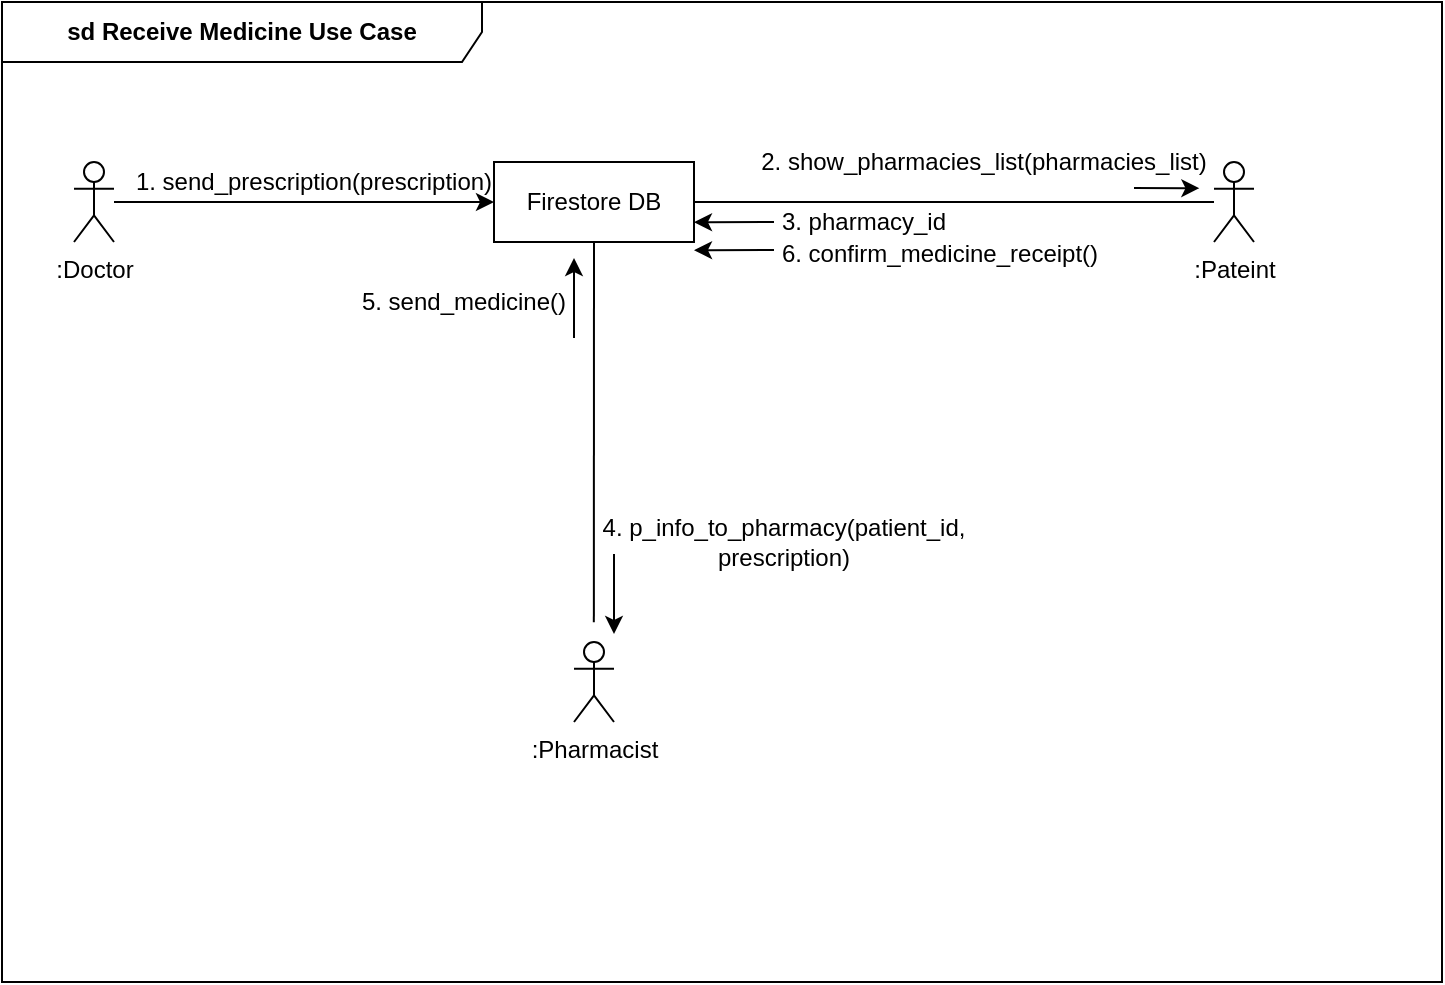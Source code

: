 <mxfile version="14.0.3" type="device"><diagram id="RUXSRUQdGxA46wRGFTln" name="Page-1"><mxGraphModel dx="1422" dy="794" grid="1" gridSize="10" guides="1" tooltips="1" connect="1" arrows="1" fold="1" page="1" pageScale="1" pageWidth="827" pageHeight="1169" math="0" shadow="0"><root><mxCell id="0"/><mxCell id="1" parent="0"/><mxCell id="hBMPDSYvWw2sXOyvzfEy-1" value="&lt;b&gt;sd Receive Medicine Use Case&lt;/b&gt;" style="shape=umlFrame;whiteSpace=wrap;html=1;fillColor=#FFFFFF;align=center;width=240;height=30;" vertex="1" parent="1"><mxGeometry x="54" y="40" width="720" height="490" as="geometry"/></mxCell><mxCell id="hBMPDSYvWw2sXOyvzfEy-2" value=":Doctor" style="shape=umlActor;verticalLabelPosition=bottom;verticalAlign=top;html=1;outlineConnect=0;fillColor=#FFFFFF;align=center;" vertex="1" parent="1"><mxGeometry x="90" y="120" width="20" height="40" as="geometry"/></mxCell><mxCell id="hBMPDSYvWw2sXOyvzfEy-3" value=":Pateint" style="shape=umlActor;verticalLabelPosition=bottom;verticalAlign=top;html=1;outlineConnect=0;fillColor=#FFFFFF;align=center;" vertex="1" parent="1"><mxGeometry x="660" y="120" width="20" height="40" as="geometry"/></mxCell><mxCell id="hBMPDSYvWw2sXOyvzfEy-4" value="Firestore DB" style="rounded=0;whiteSpace=wrap;html=1;fillColor=#FFFFFF;align=center;" vertex="1" parent="1"><mxGeometry x="300" y="120" width="100" height="40" as="geometry"/></mxCell><mxCell id="hBMPDSYvWw2sXOyvzfEy-5" value="" style="endArrow=classic;html=1;strokeWidth=1;align=center;entryX=0;entryY=0.5;entryDx=0;entryDy=0;" edge="1" parent="1" source="hBMPDSYvWw2sXOyvzfEy-2" target="hBMPDSYvWw2sXOyvzfEy-4"><mxGeometry width="50" height="50" relative="1" as="geometry"><mxPoint x="160" y="140" as="sourcePoint"/><mxPoint x="330" y="240" as="targetPoint"/></mxGeometry></mxCell><mxCell id="hBMPDSYvWw2sXOyvzfEy-6" value="1. send_prescription(prescription)" style="text;html=1;strokeColor=none;fillColor=none;align=center;verticalAlign=middle;whiteSpace=wrap;rounded=0;" vertex="1" parent="1"><mxGeometry x="100" y="120" width="220" height="20" as="geometry"/></mxCell><mxCell id="hBMPDSYvWw2sXOyvzfEy-7" value="" style="endArrow=none;html=1;strokeWidth=1;align=center;" edge="1" parent="1" target="hBMPDSYvWw2sXOyvzfEy-3"><mxGeometry width="50" height="50" relative="1" as="geometry"><mxPoint x="400" y="140" as="sourcePoint"/><mxPoint x="470" y="230" as="targetPoint"/></mxGeometry></mxCell><mxCell id="hBMPDSYvWw2sXOyvzfEy-8" value="" style="endArrow=classic;html=1;strokeWidth=1;align=center;entryX=0.619;entryY=0.49;entryDx=0;entryDy=0;entryPerimeter=0;" edge="1" parent="1"><mxGeometry width="50" height="50" relative="1" as="geometry"><mxPoint x="620" y="133" as="sourcePoint"/><mxPoint x="652.68" y="133.1" as="targetPoint"/></mxGeometry></mxCell><mxCell id="hBMPDSYvWw2sXOyvzfEy-9" value="2. show_pharmacies_list(pharmacies_list)" style="text;html=1;strokeColor=none;fillColor=none;align=center;verticalAlign=middle;whiteSpace=wrap;rounded=0;" vertex="1" parent="1"><mxGeometry x="430" y="110" width="230" height="20" as="geometry"/></mxCell><mxCell id="hBMPDSYvWw2sXOyvzfEy-10" value="3. pharmacy_id" style="text;html=1;strokeColor=none;fillColor=none;align=center;verticalAlign=middle;whiteSpace=wrap;rounded=0;" vertex="1" parent="1"><mxGeometry x="440" y="140" width="90" height="20" as="geometry"/></mxCell><mxCell id="hBMPDSYvWw2sXOyvzfEy-11" value="" style="endArrow=classic;html=1;strokeWidth=1;align=center;entryX=0.619;entryY=0.49;entryDx=0;entryDy=0;entryPerimeter=0;" edge="1" parent="1"><mxGeometry width="50" height="50" relative="1" as="geometry"><mxPoint x="440" y="150" as="sourcePoint"/><mxPoint x="400" y="150.1" as="targetPoint"/></mxGeometry></mxCell><mxCell id="hBMPDSYvWw2sXOyvzfEy-12" value=":Pharmacist" style="shape=umlActor;verticalLabelPosition=bottom;verticalAlign=top;html=1;outlineConnect=0;fillColor=#FFFFFF;align=center;" vertex="1" parent="1"><mxGeometry x="340" y="360" width="20" height="40" as="geometry"/></mxCell><mxCell id="hBMPDSYvWw2sXOyvzfEy-13" value="" style="endArrow=none;html=1;exitX=0.411;exitY=0.633;exitDx=0;exitDy=0;exitPerimeter=0;entryX=0.5;entryY=1;entryDx=0;entryDy=0;" edge="1" parent="1" source="hBMPDSYvWw2sXOyvzfEy-1" target="hBMPDSYvWw2sXOyvzfEy-4"><mxGeometry width="50" height="50" relative="1" as="geometry"><mxPoint x="460" y="420" as="sourcePoint"/><mxPoint x="510" y="370" as="targetPoint"/><Array as="points"/></mxGeometry></mxCell><mxCell id="hBMPDSYvWw2sXOyvzfEy-14" value="" style="endArrow=classic;html=1;" edge="1" parent="1"><mxGeometry width="50" height="50" relative="1" as="geometry"><mxPoint x="360" y="316" as="sourcePoint"/><mxPoint x="360" y="356" as="targetPoint"/></mxGeometry></mxCell><mxCell id="hBMPDSYvWw2sXOyvzfEy-15" value="4. p_info_to_pharmacy(patient_id, prescription)" style="text;html=1;strokeColor=none;fillColor=none;align=center;verticalAlign=middle;whiteSpace=wrap;rounded=0;" vertex="1" parent="1"><mxGeometry x="330" y="300" width="230" height="20" as="geometry"/></mxCell><mxCell id="hBMPDSYvWw2sXOyvzfEy-16" value="" style="endArrow=classic;html=1;" edge="1" parent="1"><mxGeometry width="50" height="50" relative="1" as="geometry"><mxPoint x="340" y="208" as="sourcePoint"/><mxPoint x="340" y="168" as="targetPoint"/></mxGeometry></mxCell><mxCell id="hBMPDSYvWw2sXOyvzfEy-17" value="5. send_medicine()" style="text;html=1;strokeColor=none;fillColor=none;align=center;verticalAlign=middle;whiteSpace=wrap;rounded=0;" vertex="1" parent="1"><mxGeometry x="170" y="180" width="230" height="20" as="geometry"/></mxCell><mxCell id="hBMPDSYvWw2sXOyvzfEy-18" value="" style="endArrow=classic;html=1;strokeWidth=1;align=center;entryX=0.619;entryY=0.49;entryDx=0;entryDy=0;entryPerimeter=0;" edge="1" parent="1"><mxGeometry width="50" height="50" relative="1" as="geometry"><mxPoint x="440" y="164" as="sourcePoint"/><mxPoint x="400" y="164.1" as="targetPoint"/></mxGeometry></mxCell><mxCell id="hBMPDSYvWw2sXOyvzfEy-19" value="6. confirm_medicine_receipt()" style="text;html=1;strokeColor=none;fillColor=none;align=center;verticalAlign=middle;whiteSpace=wrap;rounded=0;" vertex="1" parent="1"><mxGeometry x="433" y="156" width="180" height="20" as="geometry"/></mxCell></root></mxGraphModel></diagram></mxfile>
